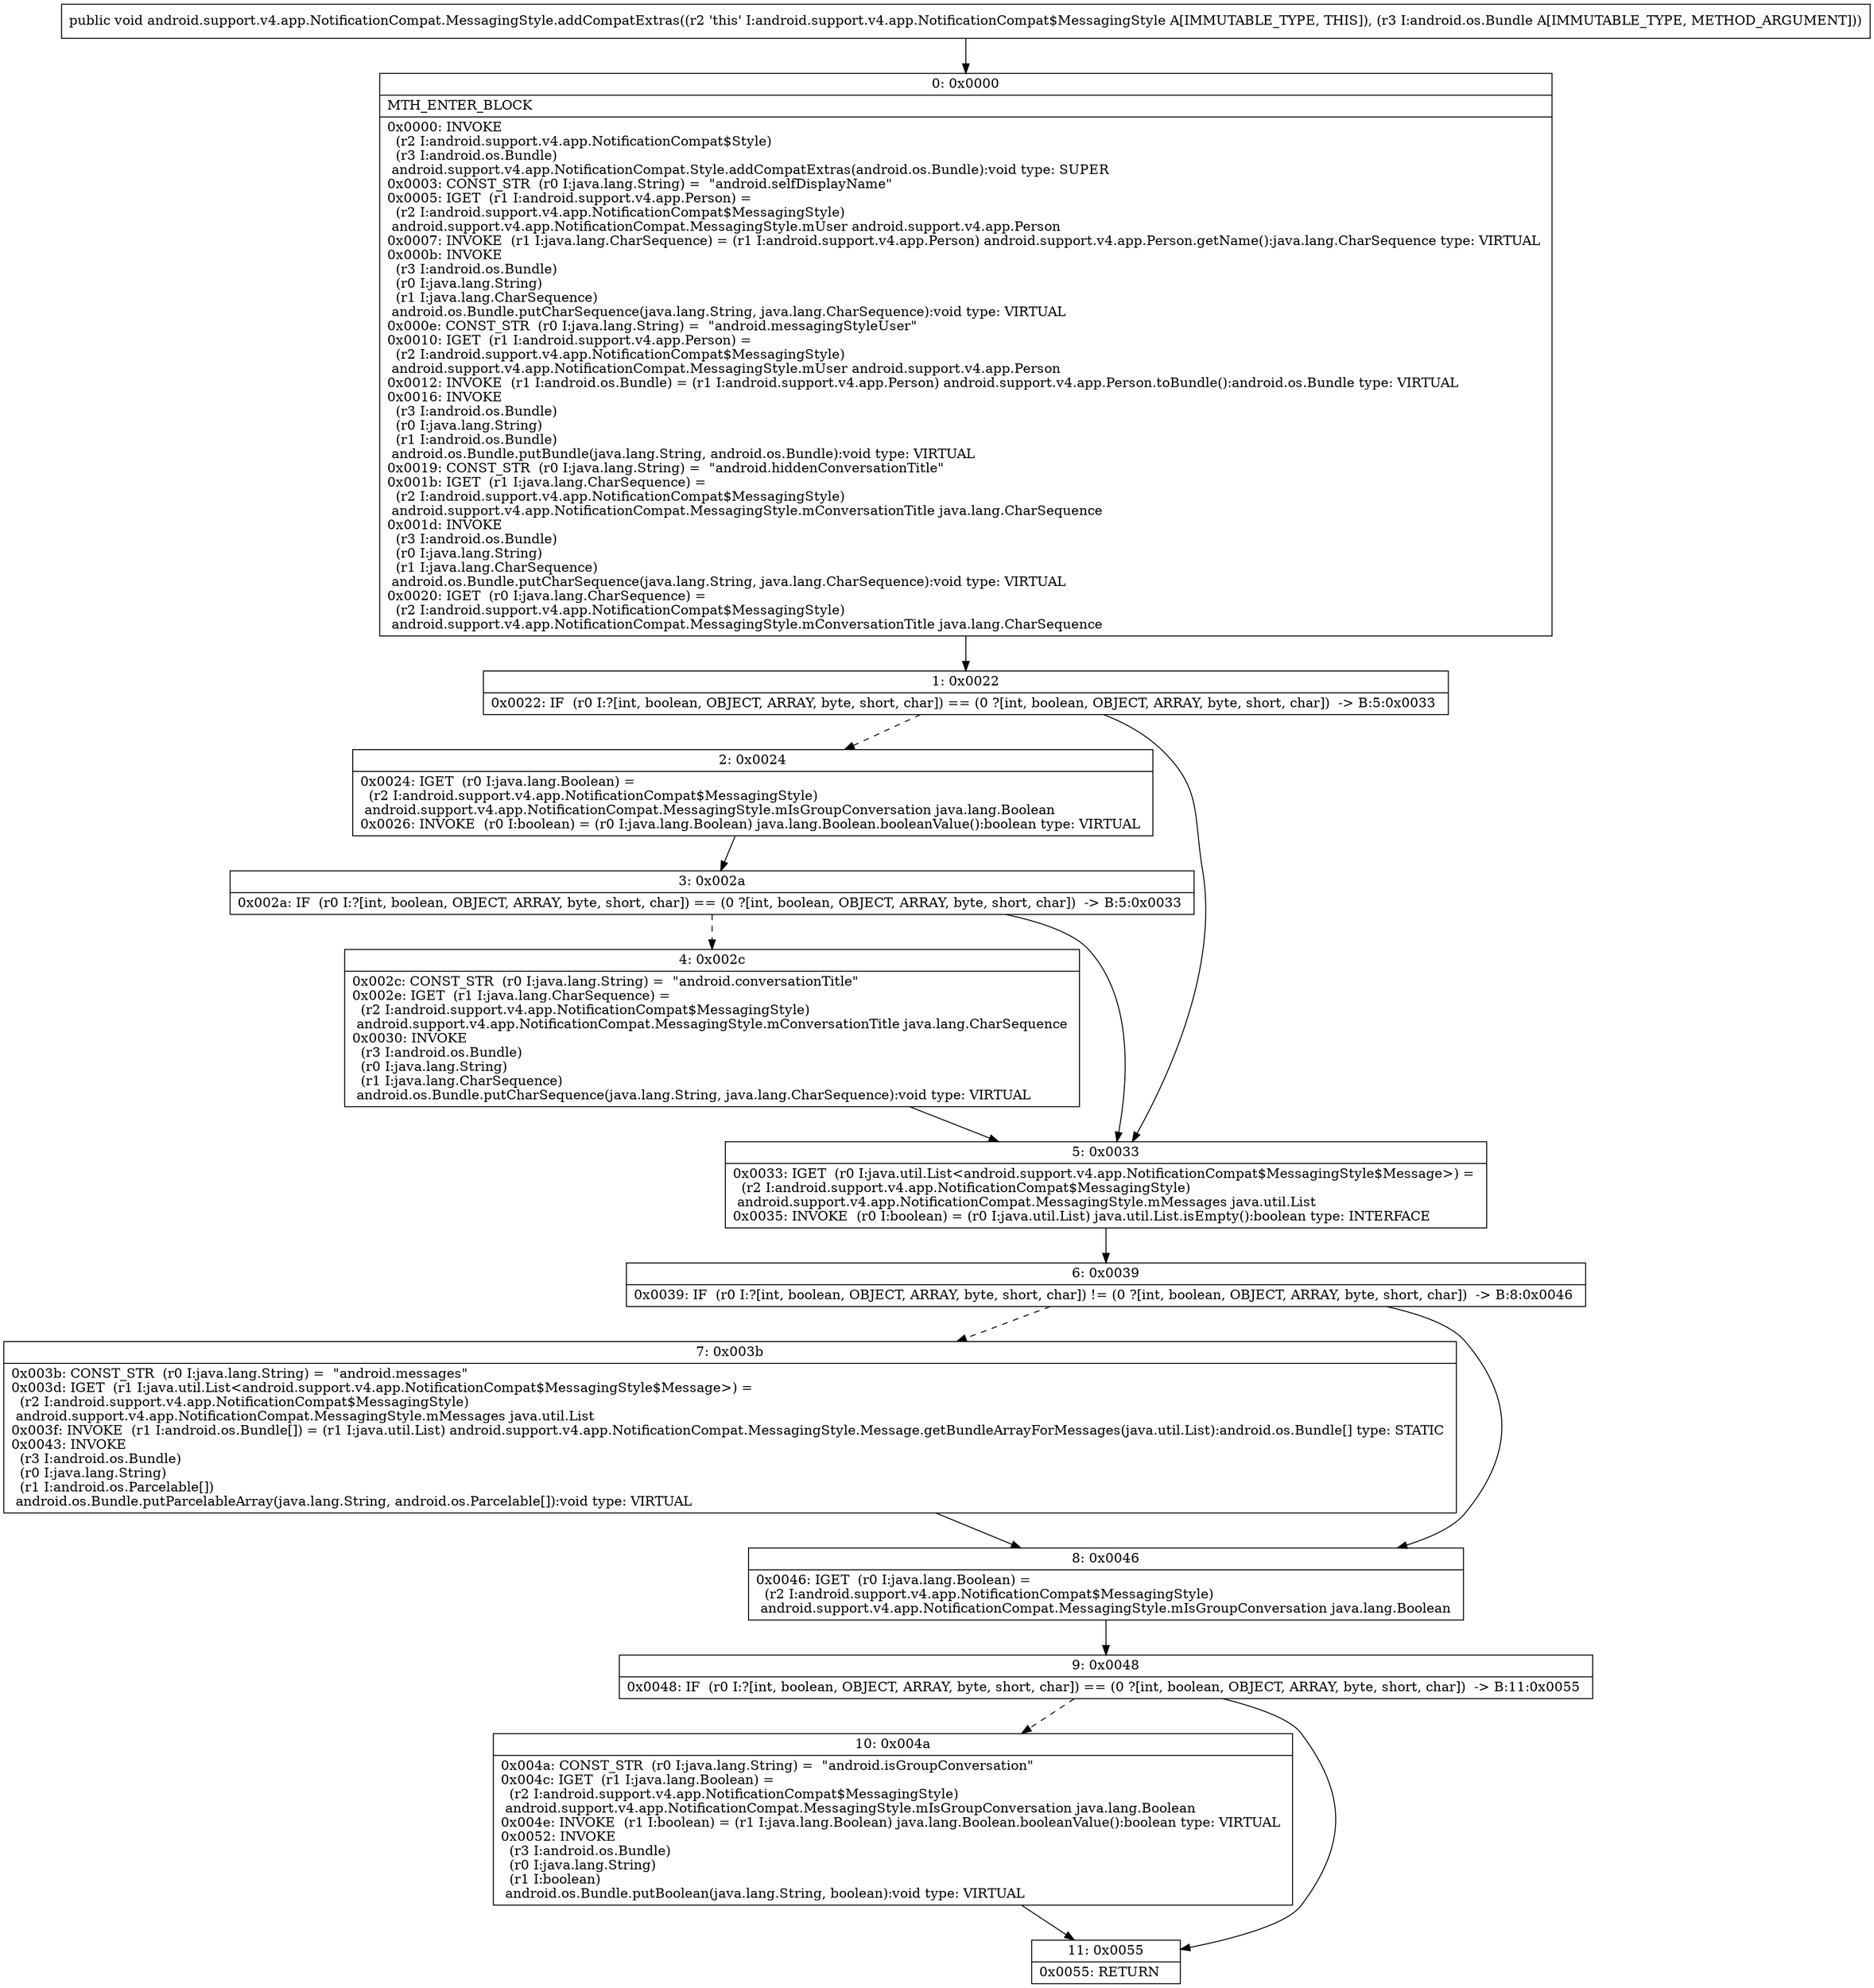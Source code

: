 digraph "CFG forandroid.support.v4.app.NotificationCompat.MessagingStyle.addCompatExtras(Landroid\/os\/Bundle;)V" {
Node_0 [shape=record,label="{0\:\ 0x0000|MTH_ENTER_BLOCK\l|0x0000: INVOKE  \l  (r2 I:android.support.v4.app.NotificationCompat$Style)\l  (r3 I:android.os.Bundle)\l android.support.v4.app.NotificationCompat.Style.addCompatExtras(android.os.Bundle):void type: SUPER \l0x0003: CONST_STR  (r0 I:java.lang.String) =  \"android.selfDisplayName\" \l0x0005: IGET  (r1 I:android.support.v4.app.Person) = \l  (r2 I:android.support.v4.app.NotificationCompat$MessagingStyle)\l android.support.v4.app.NotificationCompat.MessagingStyle.mUser android.support.v4.app.Person \l0x0007: INVOKE  (r1 I:java.lang.CharSequence) = (r1 I:android.support.v4.app.Person) android.support.v4.app.Person.getName():java.lang.CharSequence type: VIRTUAL \l0x000b: INVOKE  \l  (r3 I:android.os.Bundle)\l  (r0 I:java.lang.String)\l  (r1 I:java.lang.CharSequence)\l android.os.Bundle.putCharSequence(java.lang.String, java.lang.CharSequence):void type: VIRTUAL \l0x000e: CONST_STR  (r0 I:java.lang.String) =  \"android.messagingStyleUser\" \l0x0010: IGET  (r1 I:android.support.v4.app.Person) = \l  (r2 I:android.support.v4.app.NotificationCompat$MessagingStyle)\l android.support.v4.app.NotificationCompat.MessagingStyle.mUser android.support.v4.app.Person \l0x0012: INVOKE  (r1 I:android.os.Bundle) = (r1 I:android.support.v4.app.Person) android.support.v4.app.Person.toBundle():android.os.Bundle type: VIRTUAL \l0x0016: INVOKE  \l  (r3 I:android.os.Bundle)\l  (r0 I:java.lang.String)\l  (r1 I:android.os.Bundle)\l android.os.Bundle.putBundle(java.lang.String, android.os.Bundle):void type: VIRTUAL \l0x0019: CONST_STR  (r0 I:java.lang.String) =  \"android.hiddenConversationTitle\" \l0x001b: IGET  (r1 I:java.lang.CharSequence) = \l  (r2 I:android.support.v4.app.NotificationCompat$MessagingStyle)\l android.support.v4.app.NotificationCompat.MessagingStyle.mConversationTitle java.lang.CharSequence \l0x001d: INVOKE  \l  (r3 I:android.os.Bundle)\l  (r0 I:java.lang.String)\l  (r1 I:java.lang.CharSequence)\l android.os.Bundle.putCharSequence(java.lang.String, java.lang.CharSequence):void type: VIRTUAL \l0x0020: IGET  (r0 I:java.lang.CharSequence) = \l  (r2 I:android.support.v4.app.NotificationCompat$MessagingStyle)\l android.support.v4.app.NotificationCompat.MessagingStyle.mConversationTitle java.lang.CharSequence \l}"];
Node_1 [shape=record,label="{1\:\ 0x0022|0x0022: IF  (r0 I:?[int, boolean, OBJECT, ARRAY, byte, short, char]) == (0 ?[int, boolean, OBJECT, ARRAY, byte, short, char])  \-\> B:5:0x0033 \l}"];
Node_2 [shape=record,label="{2\:\ 0x0024|0x0024: IGET  (r0 I:java.lang.Boolean) = \l  (r2 I:android.support.v4.app.NotificationCompat$MessagingStyle)\l android.support.v4.app.NotificationCompat.MessagingStyle.mIsGroupConversation java.lang.Boolean \l0x0026: INVOKE  (r0 I:boolean) = (r0 I:java.lang.Boolean) java.lang.Boolean.booleanValue():boolean type: VIRTUAL \l}"];
Node_3 [shape=record,label="{3\:\ 0x002a|0x002a: IF  (r0 I:?[int, boolean, OBJECT, ARRAY, byte, short, char]) == (0 ?[int, boolean, OBJECT, ARRAY, byte, short, char])  \-\> B:5:0x0033 \l}"];
Node_4 [shape=record,label="{4\:\ 0x002c|0x002c: CONST_STR  (r0 I:java.lang.String) =  \"android.conversationTitle\" \l0x002e: IGET  (r1 I:java.lang.CharSequence) = \l  (r2 I:android.support.v4.app.NotificationCompat$MessagingStyle)\l android.support.v4.app.NotificationCompat.MessagingStyle.mConversationTitle java.lang.CharSequence \l0x0030: INVOKE  \l  (r3 I:android.os.Bundle)\l  (r0 I:java.lang.String)\l  (r1 I:java.lang.CharSequence)\l android.os.Bundle.putCharSequence(java.lang.String, java.lang.CharSequence):void type: VIRTUAL \l}"];
Node_5 [shape=record,label="{5\:\ 0x0033|0x0033: IGET  (r0 I:java.util.List\<android.support.v4.app.NotificationCompat$MessagingStyle$Message\>) = \l  (r2 I:android.support.v4.app.NotificationCompat$MessagingStyle)\l android.support.v4.app.NotificationCompat.MessagingStyle.mMessages java.util.List \l0x0035: INVOKE  (r0 I:boolean) = (r0 I:java.util.List) java.util.List.isEmpty():boolean type: INTERFACE \l}"];
Node_6 [shape=record,label="{6\:\ 0x0039|0x0039: IF  (r0 I:?[int, boolean, OBJECT, ARRAY, byte, short, char]) != (0 ?[int, boolean, OBJECT, ARRAY, byte, short, char])  \-\> B:8:0x0046 \l}"];
Node_7 [shape=record,label="{7\:\ 0x003b|0x003b: CONST_STR  (r0 I:java.lang.String) =  \"android.messages\" \l0x003d: IGET  (r1 I:java.util.List\<android.support.v4.app.NotificationCompat$MessagingStyle$Message\>) = \l  (r2 I:android.support.v4.app.NotificationCompat$MessagingStyle)\l android.support.v4.app.NotificationCompat.MessagingStyle.mMessages java.util.List \l0x003f: INVOKE  (r1 I:android.os.Bundle[]) = (r1 I:java.util.List) android.support.v4.app.NotificationCompat.MessagingStyle.Message.getBundleArrayForMessages(java.util.List):android.os.Bundle[] type: STATIC \l0x0043: INVOKE  \l  (r3 I:android.os.Bundle)\l  (r0 I:java.lang.String)\l  (r1 I:android.os.Parcelable[])\l android.os.Bundle.putParcelableArray(java.lang.String, android.os.Parcelable[]):void type: VIRTUAL \l}"];
Node_8 [shape=record,label="{8\:\ 0x0046|0x0046: IGET  (r0 I:java.lang.Boolean) = \l  (r2 I:android.support.v4.app.NotificationCompat$MessagingStyle)\l android.support.v4.app.NotificationCompat.MessagingStyle.mIsGroupConversation java.lang.Boolean \l}"];
Node_9 [shape=record,label="{9\:\ 0x0048|0x0048: IF  (r0 I:?[int, boolean, OBJECT, ARRAY, byte, short, char]) == (0 ?[int, boolean, OBJECT, ARRAY, byte, short, char])  \-\> B:11:0x0055 \l}"];
Node_10 [shape=record,label="{10\:\ 0x004a|0x004a: CONST_STR  (r0 I:java.lang.String) =  \"android.isGroupConversation\" \l0x004c: IGET  (r1 I:java.lang.Boolean) = \l  (r2 I:android.support.v4.app.NotificationCompat$MessagingStyle)\l android.support.v4.app.NotificationCompat.MessagingStyle.mIsGroupConversation java.lang.Boolean \l0x004e: INVOKE  (r1 I:boolean) = (r1 I:java.lang.Boolean) java.lang.Boolean.booleanValue():boolean type: VIRTUAL \l0x0052: INVOKE  \l  (r3 I:android.os.Bundle)\l  (r0 I:java.lang.String)\l  (r1 I:boolean)\l android.os.Bundle.putBoolean(java.lang.String, boolean):void type: VIRTUAL \l}"];
Node_11 [shape=record,label="{11\:\ 0x0055|0x0055: RETURN   \l}"];
MethodNode[shape=record,label="{public void android.support.v4.app.NotificationCompat.MessagingStyle.addCompatExtras((r2 'this' I:android.support.v4.app.NotificationCompat$MessagingStyle A[IMMUTABLE_TYPE, THIS]), (r3 I:android.os.Bundle A[IMMUTABLE_TYPE, METHOD_ARGUMENT])) }"];
MethodNode -> Node_0;
Node_0 -> Node_1;
Node_1 -> Node_2[style=dashed];
Node_1 -> Node_5;
Node_2 -> Node_3;
Node_3 -> Node_4[style=dashed];
Node_3 -> Node_5;
Node_4 -> Node_5;
Node_5 -> Node_6;
Node_6 -> Node_7[style=dashed];
Node_6 -> Node_8;
Node_7 -> Node_8;
Node_8 -> Node_9;
Node_9 -> Node_10[style=dashed];
Node_9 -> Node_11;
Node_10 -> Node_11;
}

